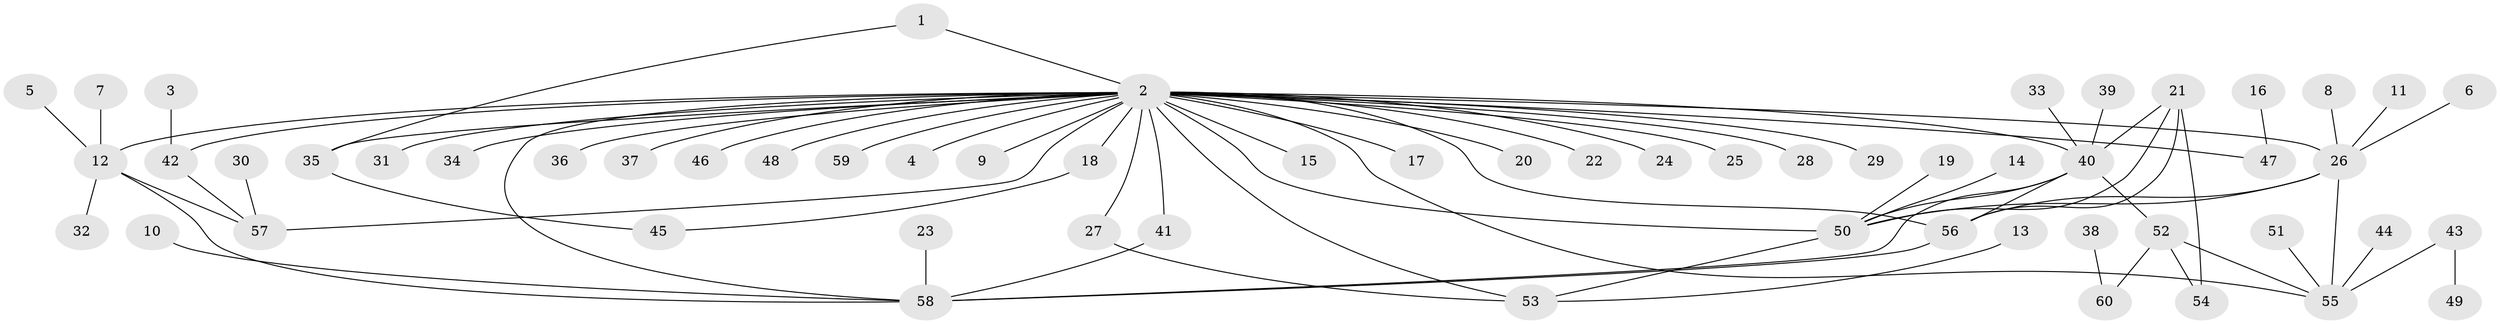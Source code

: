 // original degree distribution, {5: 0.04201680672268908, 6: 0.03361344537815126, 34: 0.008403361344537815, 4: 0.04201680672268908, 2: 0.16806722689075632, 1: 0.5630252100840336, 9: 0.025210084033613446, 8: 0.01680672268907563, 10: 0.008403361344537815, 3: 0.09243697478991597}
// Generated by graph-tools (version 1.1) at 2025/49/03/09/25 03:49:46]
// undirected, 60 vertices, 78 edges
graph export_dot {
graph [start="1"]
  node [color=gray90,style=filled];
  1;
  2;
  3;
  4;
  5;
  6;
  7;
  8;
  9;
  10;
  11;
  12;
  13;
  14;
  15;
  16;
  17;
  18;
  19;
  20;
  21;
  22;
  23;
  24;
  25;
  26;
  27;
  28;
  29;
  30;
  31;
  32;
  33;
  34;
  35;
  36;
  37;
  38;
  39;
  40;
  41;
  42;
  43;
  44;
  45;
  46;
  47;
  48;
  49;
  50;
  51;
  52;
  53;
  54;
  55;
  56;
  57;
  58;
  59;
  60;
  1 -- 2 [weight=1.0];
  1 -- 35 [weight=1.0];
  2 -- 4 [weight=1.0];
  2 -- 9 [weight=1.0];
  2 -- 12 [weight=1.0];
  2 -- 15 [weight=1.0];
  2 -- 17 [weight=1.0];
  2 -- 18 [weight=1.0];
  2 -- 20 [weight=1.0];
  2 -- 22 [weight=1.0];
  2 -- 24 [weight=1.0];
  2 -- 25 [weight=1.0];
  2 -- 26 [weight=1.0];
  2 -- 27 [weight=1.0];
  2 -- 28 [weight=1.0];
  2 -- 29 [weight=1.0];
  2 -- 31 [weight=1.0];
  2 -- 34 [weight=1.0];
  2 -- 35 [weight=1.0];
  2 -- 36 [weight=1.0];
  2 -- 37 [weight=1.0];
  2 -- 40 [weight=1.0];
  2 -- 41 [weight=1.0];
  2 -- 42 [weight=2.0];
  2 -- 46 [weight=1.0];
  2 -- 47 [weight=2.0];
  2 -- 48 [weight=1.0];
  2 -- 50 [weight=1.0];
  2 -- 53 [weight=1.0];
  2 -- 55 [weight=1.0];
  2 -- 56 [weight=1.0];
  2 -- 57 [weight=1.0];
  2 -- 58 [weight=1.0];
  2 -- 59 [weight=1.0];
  3 -- 42 [weight=1.0];
  5 -- 12 [weight=1.0];
  6 -- 26 [weight=1.0];
  7 -- 12 [weight=1.0];
  8 -- 26 [weight=1.0];
  10 -- 58 [weight=1.0];
  11 -- 26 [weight=1.0];
  12 -- 32 [weight=1.0];
  12 -- 57 [weight=1.0];
  12 -- 58 [weight=1.0];
  13 -- 53 [weight=1.0];
  14 -- 50 [weight=1.0];
  16 -- 47 [weight=1.0];
  18 -- 45 [weight=1.0];
  19 -- 50 [weight=1.0];
  21 -- 40 [weight=1.0];
  21 -- 50 [weight=1.0];
  21 -- 54 [weight=1.0];
  21 -- 56 [weight=1.0];
  23 -- 58 [weight=1.0];
  26 -- 50 [weight=1.0];
  26 -- 55 [weight=2.0];
  26 -- 56 [weight=1.0];
  27 -- 53 [weight=1.0];
  30 -- 57 [weight=1.0];
  33 -- 40 [weight=2.0];
  35 -- 45 [weight=1.0];
  38 -- 60 [weight=1.0];
  39 -- 40 [weight=1.0];
  40 -- 50 [weight=1.0];
  40 -- 52 [weight=1.0];
  40 -- 56 [weight=1.0];
  40 -- 58 [weight=1.0];
  41 -- 58 [weight=1.0];
  42 -- 57 [weight=1.0];
  43 -- 49 [weight=1.0];
  43 -- 55 [weight=1.0];
  44 -- 55 [weight=1.0];
  50 -- 53 [weight=1.0];
  51 -- 55 [weight=1.0];
  52 -- 54 [weight=1.0];
  52 -- 55 [weight=1.0];
  52 -- 60 [weight=1.0];
  56 -- 58 [weight=1.0];
}
